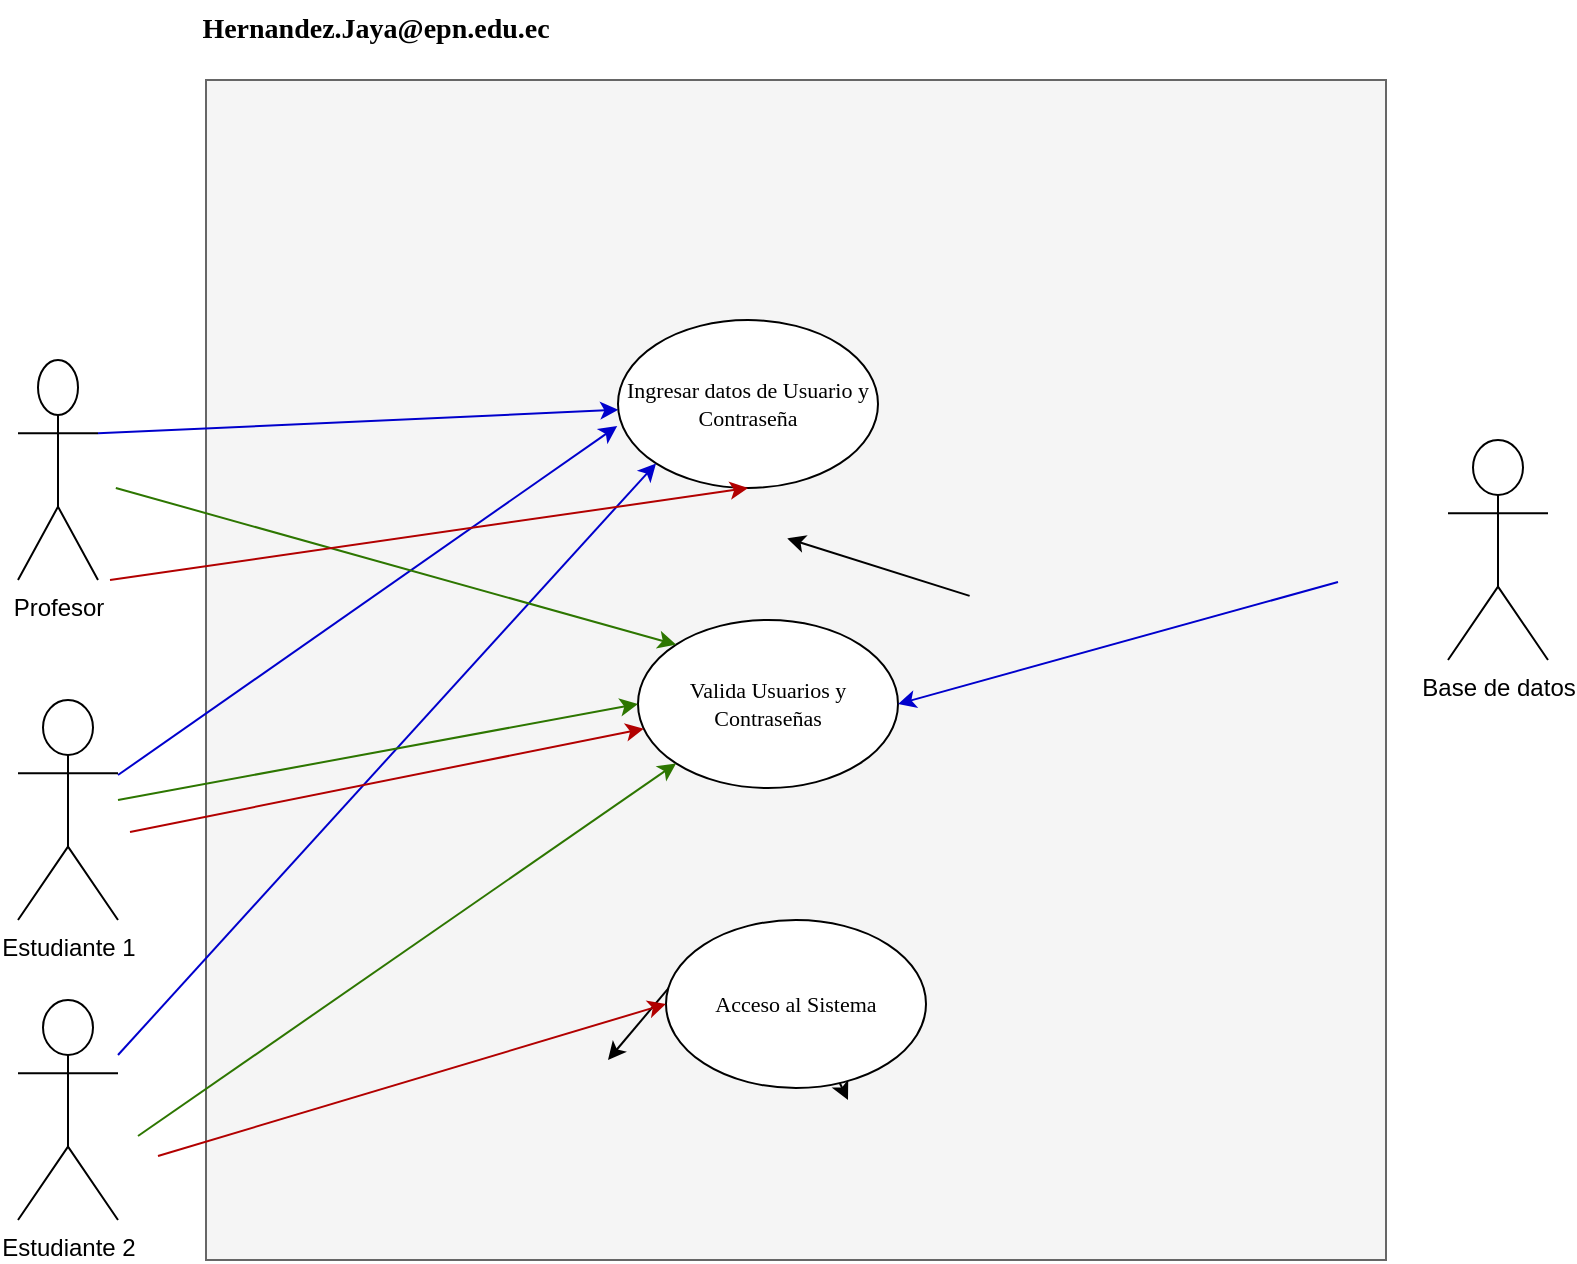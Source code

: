 <mxfile>
    <diagram id="TZHPcAmodItcuH1QZ6ka" name="Page-1">
        <mxGraphModel dx="706" dy="679" grid="1" gridSize="10" guides="1" tooltips="1" connect="1" arrows="1" fold="1" page="1" pageScale="1" pageWidth="827" pageHeight="1169" math="0" shadow="0">
            <root>
                <mxCell id="0"/>
                <mxCell id="1" parent="0"/>
                <mxCell id="4" value="" style="whiteSpace=wrap;html=1;aspect=fixed;fillColor=#f5f5f5;fontColor=#333333;strokeColor=#666666;fontFamily=Helvetica;align=left;" parent="1" vertex="1">
                    <mxGeometry x="124" y="110" width="590" height="590" as="geometry"/>
                </mxCell>
                <mxCell id="50" style="edgeStyle=none;html=1;exitX=1;exitY=0.333;exitDx=0;exitDy=0;exitPerimeter=0;strokeColor=#0000CC;" edge="1" parent="1" source="2" target="27">
                    <mxGeometry relative="1" as="geometry"/>
                </mxCell>
                <mxCell id="2" value="Profesor" style="shape=umlActor;verticalLabelPosition=bottom;verticalAlign=top;html=1;outlineConnect=0;" parent="1" vertex="1">
                    <mxGeometry x="30" y="250" width="40" height="110" as="geometry"/>
                </mxCell>
                <mxCell id="33" style="edgeStyle=none;html=1;entryX=0;entryY=1;entryDx=0;entryDy=0;fontFamily=Times New Roman;fontSize=14;" parent="1" edge="1">
                    <mxGeometry relative="1" as="geometry">
                        <mxPoint x="505.809" y="367.925" as="sourcePoint"/>
                        <mxPoint x="414.645" y="339.213" as="targetPoint"/>
                    </mxGeometry>
                </mxCell>
                <mxCell id="11" value="Hernandez.Jaya@epn.edu.ec" style="text;html=1;strokeColor=none;fillColor=none;align=center;verticalAlign=middle;whiteSpace=wrap;rounded=0;fontFamily=Times New Roman;fontStyle=1;fontSize=14;" parent="1" vertex="1">
                    <mxGeometry x="124" y="70" width="170" height="30" as="geometry"/>
                </mxCell>
                <mxCell id="40" style="edgeStyle=none;html=1;entryX=0.5;entryY=0;entryDx=0;entryDy=0;fontFamily=Times New Roman;fontSize=11;" parent="1" edge="1">
                    <mxGeometry relative="1" as="geometry">
                        <mxPoint x="360.241" y="558.218" as="sourcePoint"/>
                        <mxPoint x="325" y="600" as="targetPoint"/>
                    </mxGeometry>
                </mxCell>
                <mxCell id="42" style="edgeStyle=none;html=1;entryX=0.5;entryY=0;entryDx=0;entryDy=0;fontFamily=Times New Roman;fontSize=11;" parent="1" edge="1">
                    <mxGeometry relative="1" as="geometry">
                        <mxPoint x="417.012" y="562.403" as="sourcePoint"/>
                        <mxPoint x="445" y="620" as="targetPoint"/>
                    </mxGeometry>
                </mxCell>
                <mxCell id="27" value="Ingresar datos de Usuario y Contraseña" style="ellipse;whiteSpace=wrap;html=1;fontFamily=Times New Roman;fontSize=11;" parent="1" vertex="1">
                    <mxGeometry x="330" y="230" width="130" height="84" as="geometry"/>
                </mxCell>
                <mxCell id="49" style="edgeStyle=none;html=1;fillColor=#081D06;strokeColor=#0000CC;entryX=-0.003;entryY=0.631;entryDx=0;entryDy=0;entryPerimeter=0;" parent="1" source="48" target="27" edge="1">
                    <mxGeometry relative="1" as="geometry"/>
                </mxCell>
                <mxCell id="48" value="Estudiante 1" style="shape=umlActor;verticalLabelPosition=bottom;verticalAlign=top;html=1;outlineConnect=0;" parent="1" vertex="1">
                    <mxGeometry x="30" y="420" width="50" height="110" as="geometry"/>
                </mxCell>
                <mxCell id="51" value="Estudiante 2" style="shape=umlActor;verticalLabelPosition=bottom;verticalAlign=top;html=1;outlineConnect=0;" vertex="1" parent="1">
                    <mxGeometry x="30" y="570" width="50" height="110" as="geometry"/>
                </mxCell>
                <mxCell id="52" style="edgeStyle=none;html=1;entryX=0;entryY=1;entryDx=0;entryDy=0;fillColor=#081D06;strokeColor=#0000CC;" edge="1" parent="1" source="51" target="27">
                    <mxGeometry relative="1" as="geometry">
                        <mxPoint x="90" y="483.158" as="sourcePoint"/>
                        <mxPoint x="382.855" y="461.58" as="targetPoint"/>
                    </mxGeometry>
                </mxCell>
                <mxCell id="53" value="Valida Usuarios y Contraseñas" style="ellipse;whiteSpace=wrap;html=1;fontFamily=Times New Roman;fontSize=11;" vertex="1" parent="1">
                    <mxGeometry x="340" y="380" width="130" height="84" as="geometry"/>
                </mxCell>
                <mxCell id="54" style="edgeStyle=none;html=1;entryX=1;entryY=0.5;entryDx=0;entryDy=0;fillColor=#081D06;strokeColor=#0000CC;exitX=0;exitY=0.5;exitDx=0;exitDy=0;" edge="1" parent="1" target="53">
                    <mxGeometry relative="1" as="geometry">
                        <mxPoint x="690" y="361" as="sourcePoint"/>
                        <mxPoint x="449.999" y="410.001" as="targetPoint"/>
                    </mxGeometry>
                </mxCell>
                <mxCell id="58" value="Base de datos&lt;br&gt;" style="shape=umlActor;verticalLabelPosition=bottom;verticalAlign=top;html=1;outlineConnect=0;" vertex="1" parent="1">
                    <mxGeometry x="745" y="290" width="50" height="110" as="geometry"/>
                </mxCell>
                <mxCell id="63" style="edgeStyle=none;html=1;exitX=1;exitY=0.333;exitDx=0;exitDy=0;exitPerimeter=0;strokeColor=#2D7600;entryX=0;entryY=0;entryDx=0;entryDy=0;fillColor=#60a917;" edge="1" parent="1" target="53">
                    <mxGeometry relative="1" as="geometry">
                        <mxPoint x="78.92" y="313.997" as="sourcePoint"/>
                        <mxPoint x="339.071" y="302.187" as="targetPoint"/>
                    </mxGeometry>
                </mxCell>
                <mxCell id="64" style="edgeStyle=none;html=1;exitX=1;exitY=0.333;exitDx=0;exitDy=0;exitPerimeter=0;strokeColor=#2D7600;entryX=0;entryY=0.5;entryDx=0;entryDy=0;fillColor=#60a917;" edge="1" parent="1" target="53">
                    <mxGeometry relative="1" as="geometry">
                        <mxPoint x="80.0" y="469.997" as="sourcePoint"/>
                        <mxPoint x="360.057" y="548.341" as="targetPoint"/>
                    </mxGeometry>
                </mxCell>
                <mxCell id="66" style="edgeStyle=none;html=1;exitX=1;exitY=0.333;exitDx=0;exitDy=0;exitPerimeter=0;strokeColor=#2D7600;entryX=0;entryY=1;entryDx=0;entryDy=0;fillColor=#60a917;" edge="1" parent="1" target="53">
                    <mxGeometry relative="1" as="geometry">
                        <mxPoint x="90" y="637.997" as="sourcePoint"/>
                        <mxPoint x="350.0" y="590" as="targetPoint"/>
                    </mxGeometry>
                </mxCell>
                <mxCell id="67" value="Acceso al Sistema&lt;br&gt;" style="ellipse;whiteSpace=wrap;html=1;fontFamily=Times New Roman;fontSize=11;" vertex="1" parent="1">
                    <mxGeometry x="354" y="530" width="130" height="84" as="geometry"/>
                </mxCell>
                <mxCell id="68" style="edgeStyle=none;html=1;exitX=1;exitY=0.333;exitDx=0;exitDy=0;exitPerimeter=0;strokeColor=#B20000;entryX=0;entryY=0.5;entryDx=0;entryDy=0;fillColor=#e51400;" edge="1" parent="1" target="67">
                    <mxGeometry relative="1" as="geometry">
                        <mxPoint x="100" y="647.997" as="sourcePoint"/>
                        <mxPoint x="368.977" y="461.659" as="targetPoint"/>
                    </mxGeometry>
                </mxCell>
                <mxCell id="69" style="edgeStyle=none;html=1;exitX=1;exitY=0.333;exitDx=0;exitDy=0;exitPerimeter=0;strokeColor=#B20000;fillColor=#e51400;" edge="1" parent="1" target="53">
                    <mxGeometry relative="1" as="geometry">
                        <mxPoint x="86" y="485.997" as="sourcePoint"/>
                        <mxPoint x="340.0" y="410" as="targetPoint"/>
                    </mxGeometry>
                </mxCell>
                <mxCell id="70" style="edgeStyle=none;html=1;exitX=1;exitY=0.333;exitDx=0;exitDy=0;exitPerimeter=0;strokeColor=#B20000;entryX=0.5;entryY=1;entryDx=0;entryDy=0;fillColor=#e51400;" edge="1" parent="1" target="27">
                    <mxGeometry relative="1" as="geometry">
                        <mxPoint x="76" y="359.997" as="sourcePoint"/>
                        <mxPoint x="330.0" y="284" as="targetPoint"/>
                    </mxGeometry>
                </mxCell>
            </root>
        </mxGraphModel>
    </diagram>
</mxfile>